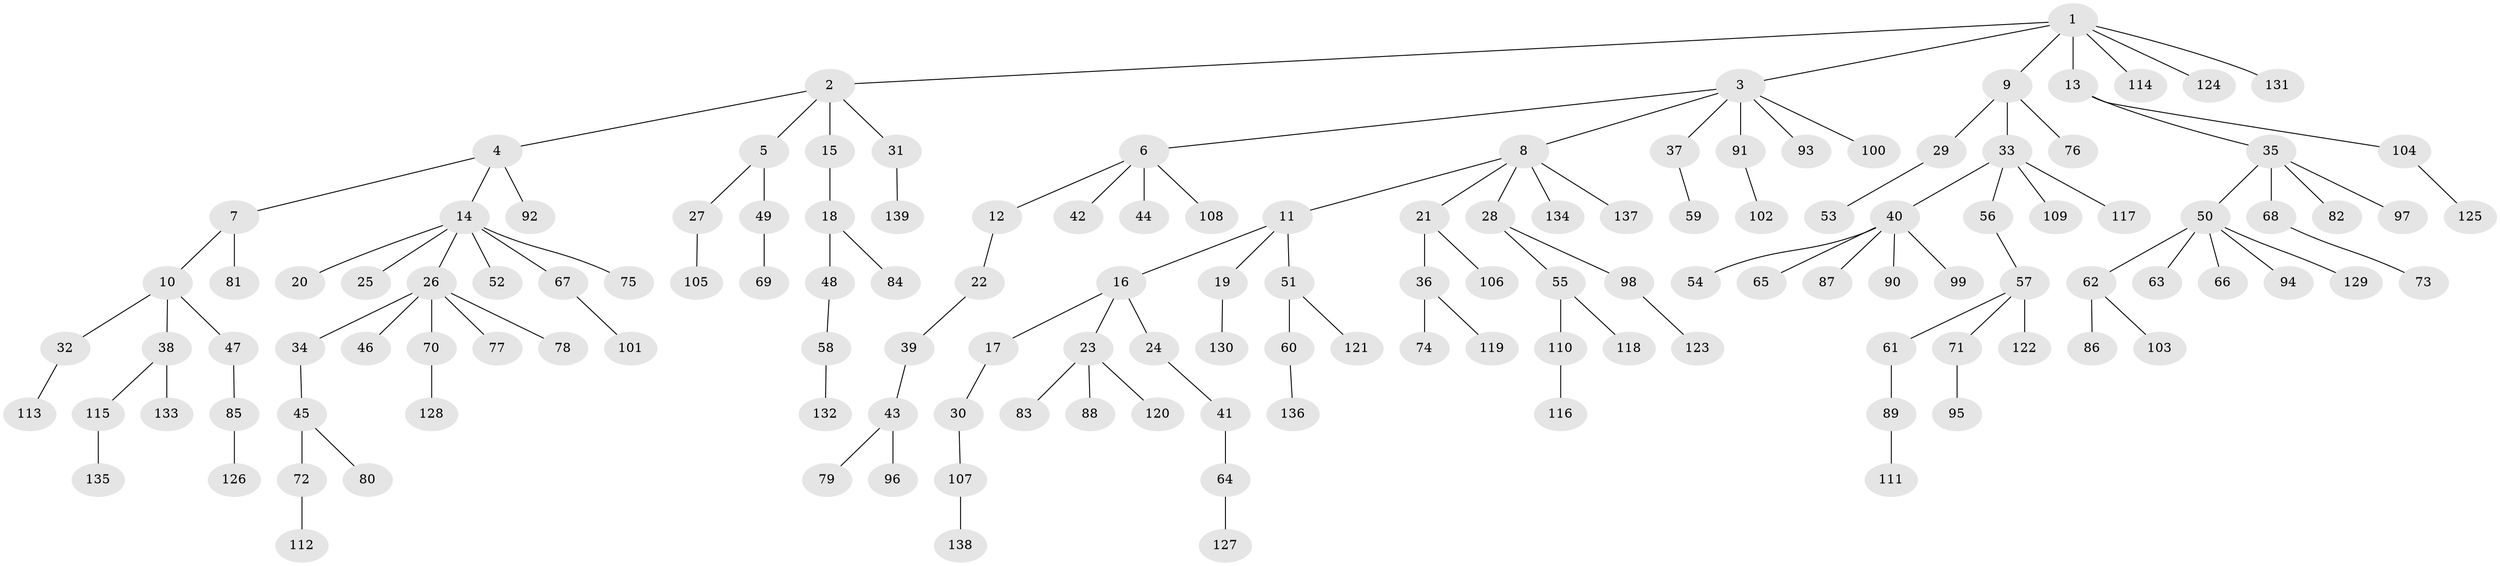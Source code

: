 // Generated by graph-tools (version 1.1) at 2025/15/03/09/25 04:15:38]
// undirected, 139 vertices, 138 edges
graph export_dot {
graph [start="1"]
  node [color=gray90,style=filled];
  1;
  2;
  3;
  4;
  5;
  6;
  7;
  8;
  9;
  10;
  11;
  12;
  13;
  14;
  15;
  16;
  17;
  18;
  19;
  20;
  21;
  22;
  23;
  24;
  25;
  26;
  27;
  28;
  29;
  30;
  31;
  32;
  33;
  34;
  35;
  36;
  37;
  38;
  39;
  40;
  41;
  42;
  43;
  44;
  45;
  46;
  47;
  48;
  49;
  50;
  51;
  52;
  53;
  54;
  55;
  56;
  57;
  58;
  59;
  60;
  61;
  62;
  63;
  64;
  65;
  66;
  67;
  68;
  69;
  70;
  71;
  72;
  73;
  74;
  75;
  76;
  77;
  78;
  79;
  80;
  81;
  82;
  83;
  84;
  85;
  86;
  87;
  88;
  89;
  90;
  91;
  92;
  93;
  94;
  95;
  96;
  97;
  98;
  99;
  100;
  101;
  102;
  103;
  104;
  105;
  106;
  107;
  108;
  109;
  110;
  111;
  112;
  113;
  114;
  115;
  116;
  117;
  118;
  119;
  120;
  121;
  122;
  123;
  124;
  125;
  126;
  127;
  128;
  129;
  130;
  131;
  132;
  133;
  134;
  135;
  136;
  137;
  138;
  139;
  1 -- 2;
  1 -- 3;
  1 -- 9;
  1 -- 13;
  1 -- 114;
  1 -- 124;
  1 -- 131;
  2 -- 4;
  2 -- 5;
  2 -- 15;
  2 -- 31;
  3 -- 6;
  3 -- 8;
  3 -- 37;
  3 -- 91;
  3 -- 93;
  3 -- 100;
  4 -- 7;
  4 -- 14;
  4 -- 92;
  5 -- 27;
  5 -- 49;
  6 -- 12;
  6 -- 42;
  6 -- 44;
  6 -- 108;
  7 -- 10;
  7 -- 81;
  8 -- 11;
  8 -- 21;
  8 -- 28;
  8 -- 134;
  8 -- 137;
  9 -- 29;
  9 -- 33;
  9 -- 76;
  10 -- 32;
  10 -- 38;
  10 -- 47;
  11 -- 16;
  11 -- 19;
  11 -- 51;
  12 -- 22;
  13 -- 35;
  13 -- 104;
  14 -- 20;
  14 -- 25;
  14 -- 26;
  14 -- 52;
  14 -- 67;
  14 -- 75;
  15 -- 18;
  16 -- 17;
  16 -- 23;
  16 -- 24;
  17 -- 30;
  18 -- 48;
  18 -- 84;
  19 -- 130;
  21 -- 36;
  21 -- 106;
  22 -- 39;
  23 -- 83;
  23 -- 88;
  23 -- 120;
  24 -- 41;
  26 -- 34;
  26 -- 46;
  26 -- 70;
  26 -- 77;
  26 -- 78;
  27 -- 105;
  28 -- 55;
  28 -- 98;
  29 -- 53;
  30 -- 107;
  31 -- 139;
  32 -- 113;
  33 -- 40;
  33 -- 56;
  33 -- 109;
  33 -- 117;
  34 -- 45;
  35 -- 50;
  35 -- 68;
  35 -- 82;
  35 -- 97;
  36 -- 74;
  36 -- 119;
  37 -- 59;
  38 -- 115;
  38 -- 133;
  39 -- 43;
  40 -- 54;
  40 -- 65;
  40 -- 87;
  40 -- 90;
  40 -- 99;
  41 -- 64;
  43 -- 79;
  43 -- 96;
  45 -- 72;
  45 -- 80;
  47 -- 85;
  48 -- 58;
  49 -- 69;
  50 -- 62;
  50 -- 63;
  50 -- 66;
  50 -- 94;
  50 -- 129;
  51 -- 60;
  51 -- 121;
  55 -- 110;
  55 -- 118;
  56 -- 57;
  57 -- 61;
  57 -- 71;
  57 -- 122;
  58 -- 132;
  60 -- 136;
  61 -- 89;
  62 -- 86;
  62 -- 103;
  64 -- 127;
  67 -- 101;
  68 -- 73;
  70 -- 128;
  71 -- 95;
  72 -- 112;
  85 -- 126;
  89 -- 111;
  91 -- 102;
  98 -- 123;
  104 -- 125;
  107 -- 138;
  110 -- 116;
  115 -- 135;
}
